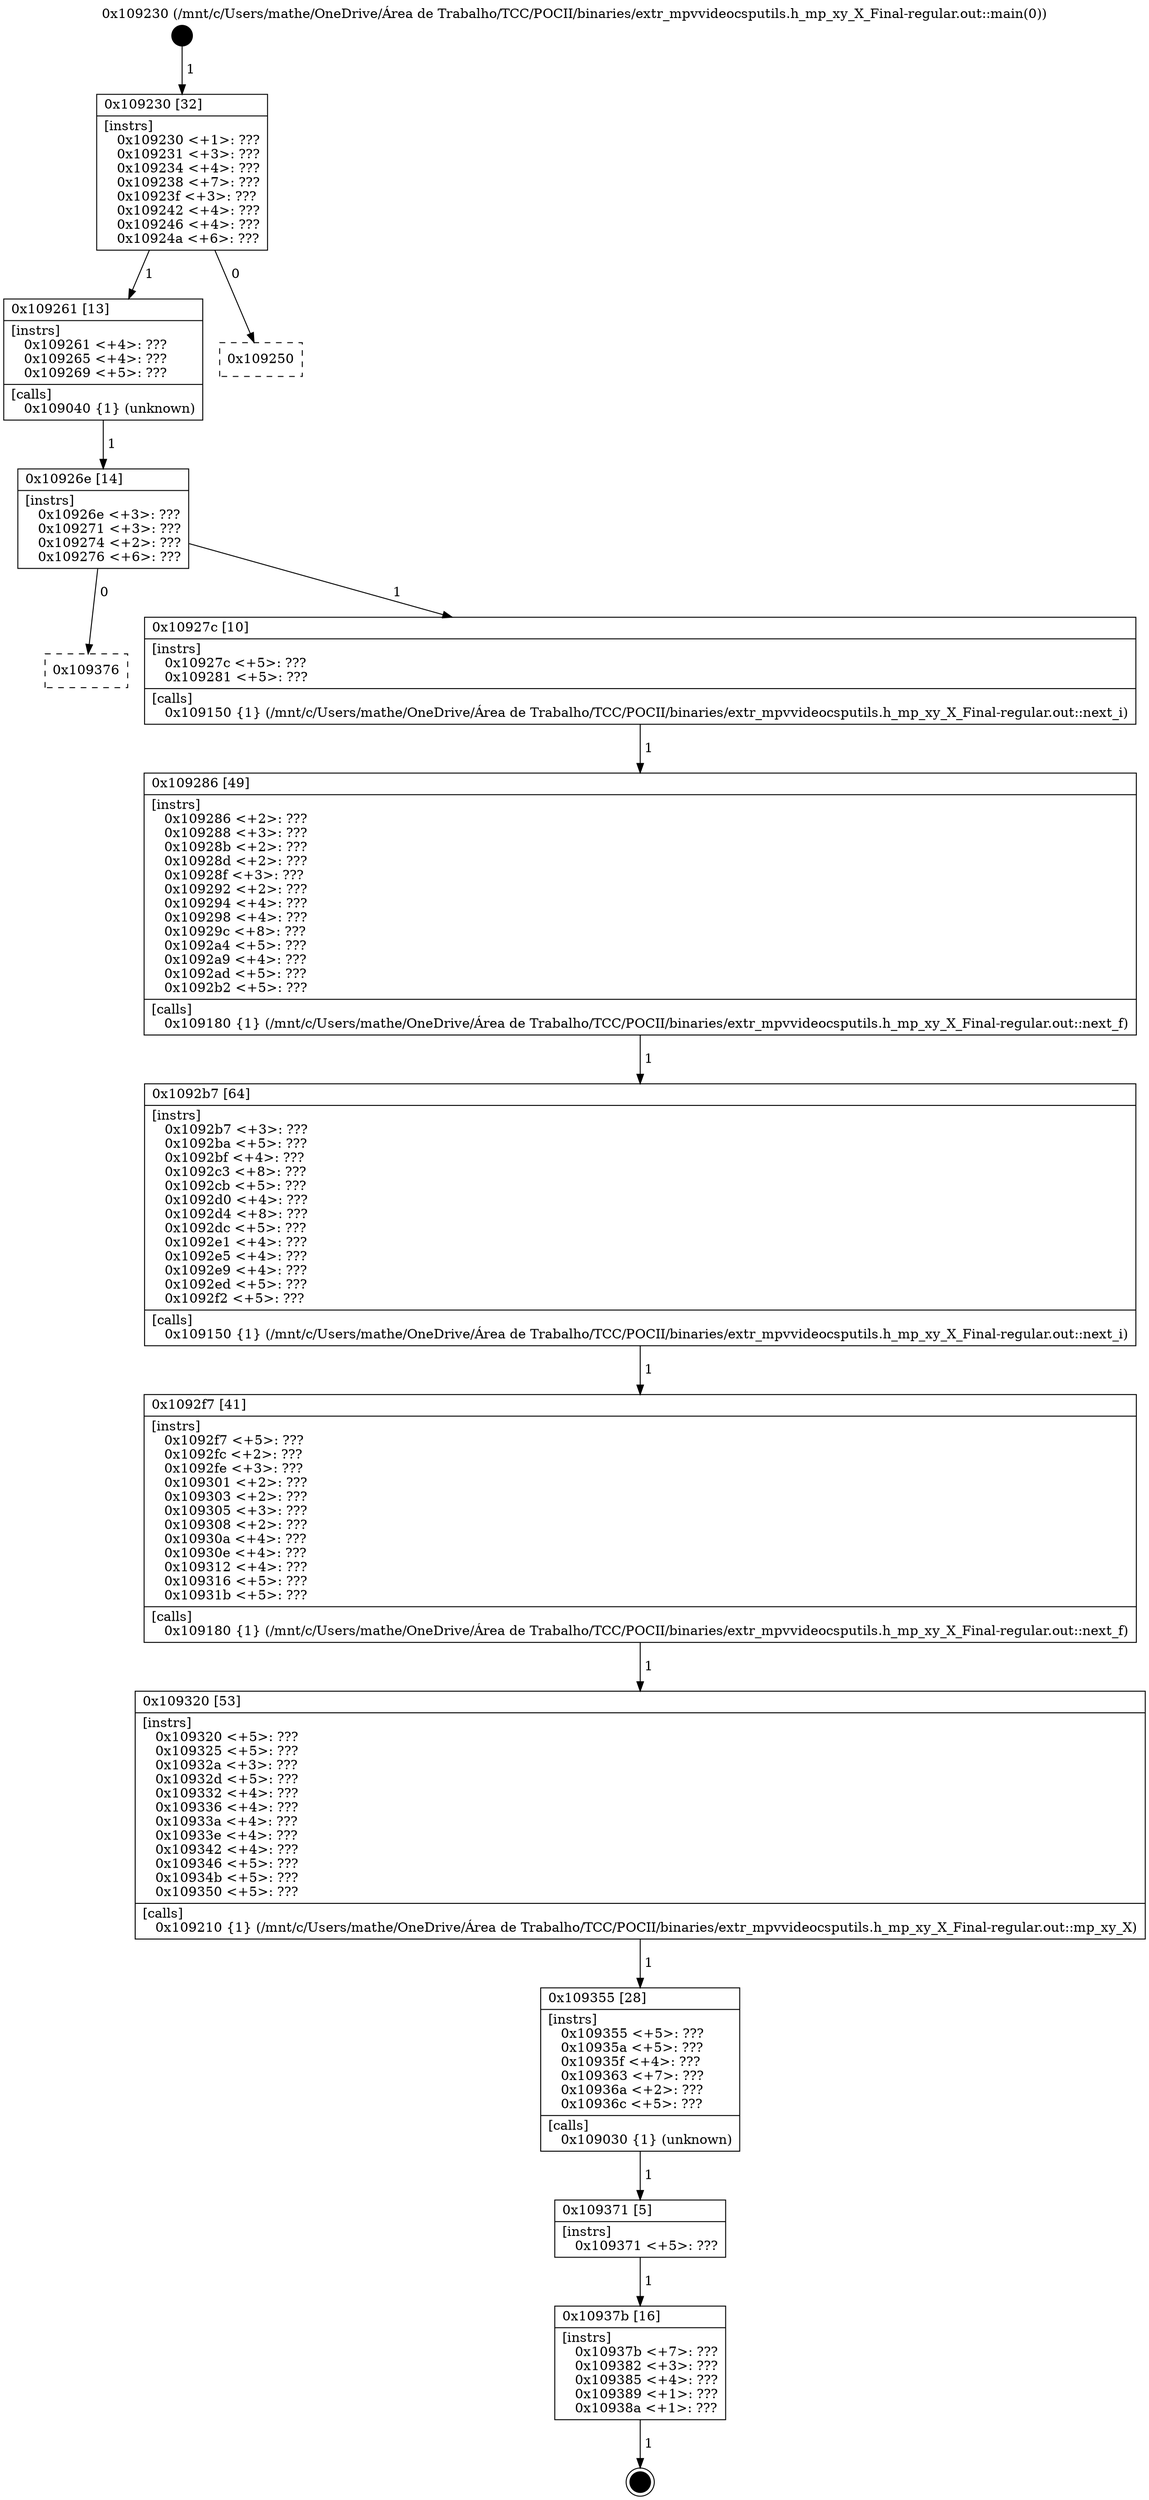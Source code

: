 digraph "0x109230" {
  label = "0x109230 (/mnt/c/Users/mathe/OneDrive/Área de Trabalho/TCC/POCII/binaries/extr_mpvvideocsputils.h_mp_xy_X_Final-regular.out::main(0))"
  labelloc = "t"
  node[shape=record]

  Entry [label="",width=0.3,height=0.3,shape=circle,fillcolor=black,style=filled]
  "0x109230" [label="{
     0x109230 [32]\l
     | [instrs]\l
     &nbsp;&nbsp;0x109230 \<+1\>: ???\l
     &nbsp;&nbsp;0x109231 \<+3\>: ???\l
     &nbsp;&nbsp;0x109234 \<+4\>: ???\l
     &nbsp;&nbsp;0x109238 \<+7\>: ???\l
     &nbsp;&nbsp;0x10923f \<+3\>: ???\l
     &nbsp;&nbsp;0x109242 \<+4\>: ???\l
     &nbsp;&nbsp;0x109246 \<+4\>: ???\l
     &nbsp;&nbsp;0x10924a \<+6\>: ???\l
  }"]
  "0x109261" [label="{
     0x109261 [13]\l
     | [instrs]\l
     &nbsp;&nbsp;0x109261 \<+4\>: ???\l
     &nbsp;&nbsp;0x109265 \<+4\>: ???\l
     &nbsp;&nbsp;0x109269 \<+5\>: ???\l
     | [calls]\l
     &nbsp;&nbsp;0x109040 \{1\} (unknown)\l
  }"]
  "0x109250" [label="{
     0x109250\l
  }", style=dashed]
  "0x10926e" [label="{
     0x10926e [14]\l
     | [instrs]\l
     &nbsp;&nbsp;0x10926e \<+3\>: ???\l
     &nbsp;&nbsp;0x109271 \<+3\>: ???\l
     &nbsp;&nbsp;0x109274 \<+2\>: ???\l
     &nbsp;&nbsp;0x109276 \<+6\>: ???\l
  }"]
  "0x109376" [label="{
     0x109376\l
  }", style=dashed]
  "0x10927c" [label="{
     0x10927c [10]\l
     | [instrs]\l
     &nbsp;&nbsp;0x10927c \<+5\>: ???\l
     &nbsp;&nbsp;0x109281 \<+5\>: ???\l
     | [calls]\l
     &nbsp;&nbsp;0x109150 \{1\} (/mnt/c/Users/mathe/OneDrive/Área de Trabalho/TCC/POCII/binaries/extr_mpvvideocsputils.h_mp_xy_X_Final-regular.out::next_i)\l
  }"]
  Exit [label="",width=0.3,height=0.3,shape=circle,fillcolor=black,style=filled,peripheries=2]
  "0x109286" [label="{
     0x109286 [49]\l
     | [instrs]\l
     &nbsp;&nbsp;0x109286 \<+2\>: ???\l
     &nbsp;&nbsp;0x109288 \<+3\>: ???\l
     &nbsp;&nbsp;0x10928b \<+2\>: ???\l
     &nbsp;&nbsp;0x10928d \<+2\>: ???\l
     &nbsp;&nbsp;0x10928f \<+3\>: ???\l
     &nbsp;&nbsp;0x109292 \<+2\>: ???\l
     &nbsp;&nbsp;0x109294 \<+4\>: ???\l
     &nbsp;&nbsp;0x109298 \<+4\>: ???\l
     &nbsp;&nbsp;0x10929c \<+8\>: ???\l
     &nbsp;&nbsp;0x1092a4 \<+5\>: ???\l
     &nbsp;&nbsp;0x1092a9 \<+4\>: ???\l
     &nbsp;&nbsp;0x1092ad \<+5\>: ???\l
     &nbsp;&nbsp;0x1092b2 \<+5\>: ???\l
     | [calls]\l
     &nbsp;&nbsp;0x109180 \{1\} (/mnt/c/Users/mathe/OneDrive/Área de Trabalho/TCC/POCII/binaries/extr_mpvvideocsputils.h_mp_xy_X_Final-regular.out::next_f)\l
  }"]
  "0x1092b7" [label="{
     0x1092b7 [64]\l
     | [instrs]\l
     &nbsp;&nbsp;0x1092b7 \<+3\>: ???\l
     &nbsp;&nbsp;0x1092ba \<+5\>: ???\l
     &nbsp;&nbsp;0x1092bf \<+4\>: ???\l
     &nbsp;&nbsp;0x1092c3 \<+8\>: ???\l
     &nbsp;&nbsp;0x1092cb \<+5\>: ???\l
     &nbsp;&nbsp;0x1092d0 \<+4\>: ???\l
     &nbsp;&nbsp;0x1092d4 \<+8\>: ???\l
     &nbsp;&nbsp;0x1092dc \<+5\>: ???\l
     &nbsp;&nbsp;0x1092e1 \<+4\>: ???\l
     &nbsp;&nbsp;0x1092e5 \<+4\>: ???\l
     &nbsp;&nbsp;0x1092e9 \<+4\>: ???\l
     &nbsp;&nbsp;0x1092ed \<+5\>: ???\l
     &nbsp;&nbsp;0x1092f2 \<+5\>: ???\l
     | [calls]\l
     &nbsp;&nbsp;0x109150 \{1\} (/mnt/c/Users/mathe/OneDrive/Área de Trabalho/TCC/POCII/binaries/extr_mpvvideocsputils.h_mp_xy_X_Final-regular.out::next_i)\l
  }"]
  "0x1092f7" [label="{
     0x1092f7 [41]\l
     | [instrs]\l
     &nbsp;&nbsp;0x1092f7 \<+5\>: ???\l
     &nbsp;&nbsp;0x1092fc \<+2\>: ???\l
     &nbsp;&nbsp;0x1092fe \<+3\>: ???\l
     &nbsp;&nbsp;0x109301 \<+2\>: ???\l
     &nbsp;&nbsp;0x109303 \<+2\>: ???\l
     &nbsp;&nbsp;0x109305 \<+3\>: ???\l
     &nbsp;&nbsp;0x109308 \<+2\>: ???\l
     &nbsp;&nbsp;0x10930a \<+4\>: ???\l
     &nbsp;&nbsp;0x10930e \<+4\>: ???\l
     &nbsp;&nbsp;0x109312 \<+4\>: ???\l
     &nbsp;&nbsp;0x109316 \<+5\>: ???\l
     &nbsp;&nbsp;0x10931b \<+5\>: ???\l
     | [calls]\l
     &nbsp;&nbsp;0x109180 \{1\} (/mnt/c/Users/mathe/OneDrive/Área de Trabalho/TCC/POCII/binaries/extr_mpvvideocsputils.h_mp_xy_X_Final-regular.out::next_f)\l
  }"]
  "0x109320" [label="{
     0x109320 [53]\l
     | [instrs]\l
     &nbsp;&nbsp;0x109320 \<+5\>: ???\l
     &nbsp;&nbsp;0x109325 \<+5\>: ???\l
     &nbsp;&nbsp;0x10932a \<+3\>: ???\l
     &nbsp;&nbsp;0x10932d \<+5\>: ???\l
     &nbsp;&nbsp;0x109332 \<+4\>: ???\l
     &nbsp;&nbsp;0x109336 \<+4\>: ???\l
     &nbsp;&nbsp;0x10933a \<+4\>: ???\l
     &nbsp;&nbsp;0x10933e \<+4\>: ???\l
     &nbsp;&nbsp;0x109342 \<+4\>: ???\l
     &nbsp;&nbsp;0x109346 \<+5\>: ???\l
     &nbsp;&nbsp;0x10934b \<+5\>: ???\l
     &nbsp;&nbsp;0x109350 \<+5\>: ???\l
     | [calls]\l
     &nbsp;&nbsp;0x109210 \{1\} (/mnt/c/Users/mathe/OneDrive/Área de Trabalho/TCC/POCII/binaries/extr_mpvvideocsputils.h_mp_xy_X_Final-regular.out::mp_xy_X)\l
  }"]
  "0x109355" [label="{
     0x109355 [28]\l
     | [instrs]\l
     &nbsp;&nbsp;0x109355 \<+5\>: ???\l
     &nbsp;&nbsp;0x10935a \<+5\>: ???\l
     &nbsp;&nbsp;0x10935f \<+4\>: ???\l
     &nbsp;&nbsp;0x109363 \<+7\>: ???\l
     &nbsp;&nbsp;0x10936a \<+2\>: ???\l
     &nbsp;&nbsp;0x10936c \<+5\>: ???\l
     | [calls]\l
     &nbsp;&nbsp;0x109030 \{1\} (unknown)\l
  }"]
  "0x109371" [label="{
     0x109371 [5]\l
     | [instrs]\l
     &nbsp;&nbsp;0x109371 \<+5\>: ???\l
  }"]
  "0x10937b" [label="{
     0x10937b [16]\l
     | [instrs]\l
     &nbsp;&nbsp;0x10937b \<+7\>: ???\l
     &nbsp;&nbsp;0x109382 \<+3\>: ???\l
     &nbsp;&nbsp;0x109385 \<+4\>: ???\l
     &nbsp;&nbsp;0x109389 \<+1\>: ???\l
     &nbsp;&nbsp;0x10938a \<+1\>: ???\l
  }"]
  Entry -> "0x109230" [label=" 1"]
  "0x109230" -> "0x109261" [label=" 1"]
  "0x109230" -> "0x109250" [label=" 0"]
  "0x109261" -> "0x10926e" [label=" 1"]
  "0x10926e" -> "0x109376" [label=" 0"]
  "0x10926e" -> "0x10927c" [label=" 1"]
  "0x10937b" -> Exit [label=" 1"]
  "0x10927c" -> "0x109286" [label=" 1"]
  "0x109286" -> "0x1092b7" [label=" 1"]
  "0x1092b7" -> "0x1092f7" [label=" 1"]
  "0x1092f7" -> "0x109320" [label=" 1"]
  "0x109320" -> "0x109355" [label=" 1"]
  "0x109355" -> "0x109371" [label=" 1"]
  "0x109371" -> "0x10937b" [label=" 1"]
}
